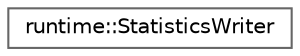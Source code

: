 digraph "Graphical Class Hierarchy"
{
 // LATEX_PDF_SIZE
  bgcolor="transparent";
  edge [fontname=Helvetica,fontsize=10,labelfontname=Helvetica,labelfontsize=10];
  node [fontname=Helvetica,fontsize=10,shape=box,height=0.2,width=0.4];
  rankdir="LR";
  Node0 [id="Node000000",label="runtime::StatisticsWriter",height=0.2,width=0.4,color="grey40", fillcolor="white", style="filled",URL="$de/dee/classruntime_1_1StatisticsWriter.html",tooltip=" "];
}
